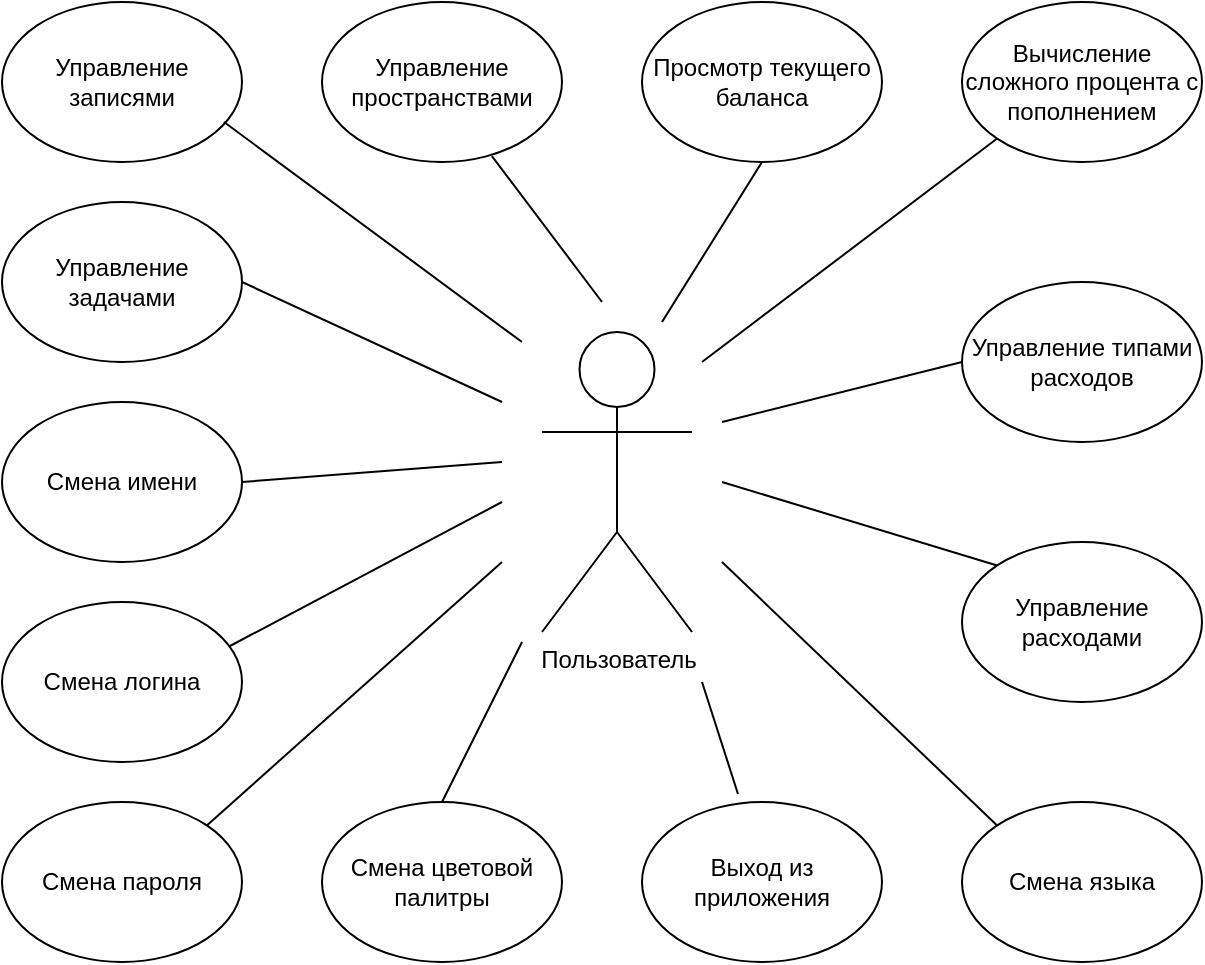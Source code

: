 <mxfile version="24.4.0" type="device">
  <diagram name="Страница — 1" id="7m5kgm1k3rQHASERUR9S">
    <mxGraphModel dx="1246" dy="651" grid="1" gridSize="10" guides="1" tooltips="1" connect="1" arrows="1" fold="1" page="1" pageScale="1" pageWidth="827" pageHeight="1169" math="0" shadow="0">
      <root>
        <mxCell id="0" />
        <mxCell id="1" parent="0" />
        <mxCell id="b2R_zKYD0ip4TcaFbPhI-1" value="Пользователь" style="shape=umlActor;verticalLabelPosition=bottom;verticalAlign=top;html=1;outlineConnect=0;" vertex="1" parent="1">
          <mxGeometry x="390" y="205" width="75" height="150" as="geometry" />
        </mxCell>
        <mxCell id="b2R_zKYD0ip4TcaFbPhI-3" value="Смена пароля" style="ellipse;whiteSpace=wrap;html=1;" vertex="1" parent="1">
          <mxGeometry x="120.0" y="440" width="120" height="80" as="geometry" />
        </mxCell>
        <mxCell id="b2R_zKYD0ip4TcaFbPhI-4" value="Смена логина" style="ellipse;whiteSpace=wrap;html=1;" vertex="1" parent="1">
          <mxGeometry x="120" y="340" width="120" height="80" as="geometry" />
        </mxCell>
        <mxCell id="b2R_zKYD0ip4TcaFbPhI-5" value="Смена цветовой палитры" style="ellipse;whiteSpace=wrap;html=1;" vertex="1" parent="1">
          <mxGeometry x="280" y="440" width="120" height="80" as="geometry" />
        </mxCell>
        <mxCell id="b2R_zKYD0ip4TcaFbPhI-6" value="Смена языка" style="ellipse;whiteSpace=wrap;html=1;" vertex="1" parent="1">
          <mxGeometry x="600" y="440" width="120" height="80" as="geometry" />
        </mxCell>
        <mxCell id="b2R_zKYD0ip4TcaFbPhI-7" value="Выход из приложения" style="ellipse;whiteSpace=wrap;html=1;" vertex="1" parent="1">
          <mxGeometry x="440" y="440" width="120" height="80" as="geometry" />
        </mxCell>
        <mxCell id="b2R_zKYD0ip4TcaFbPhI-9" value="Управление задачами" style="ellipse;whiteSpace=wrap;html=1;" vertex="1" parent="1">
          <mxGeometry x="120" y="140" width="120" height="80" as="geometry" />
        </mxCell>
        <mxCell id="b2R_zKYD0ip4TcaFbPhI-10" value="Управление записями" style="ellipse;whiteSpace=wrap;html=1;" vertex="1" parent="1">
          <mxGeometry x="120" y="40" width="120" height="80" as="geometry" />
        </mxCell>
        <mxCell id="b2R_zKYD0ip4TcaFbPhI-11" value="Управление пространствами" style="ellipse;whiteSpace=wrap;html=1;" vertex="1" parent="1">
          <mxGeometry x="280" y="40" width="120" height="80" as="geometry" />
        </mxCell>
        <mxCell id="b2R_zKYD0ip4TcaFbPhI-13" value="Смена имени" style="ellipse;whiteSpace=wrap;html=1;" vertex="1" parent="1">
          <mxGeometry x="120" y="240" width="120" height="80" as="geometry" />
        </mxCell>
        <mxCell id="b2R_zKYD0ip4TcaFbPhI-14" value="Управление расходами" style="ellipse;whiteSpace=wrap;html=1;" vertex="1" parent="1">
          <mxGeometry x="600" y="310" width="120" height="80" as="geometry" />
        </mxCell>
        <mxCell id="b2R_zKYD0ip4TcaFbPhI-15" value="Просмотр текущего баланса" style="ellipse;whiteSpace=wrap;html=1;" vertex="1" parent="1">
          <mxGeometry x="440" y="40" width="120" height="80" as="geometry" />
        </mxCell>
        <mxCell id="b2R_zKYD0ip4TcaFbPhI-16" value="Вычисление сложного процента с пополнением" style="ellipse;whiteSpace=wrap;html=1;" vertex="1" parent="1">
          <mxGeometry x="600" y="40" width="120" height="80" as="geometry" />
        </mxCell>
        <mxCell id="b2R_zKYD0ip4TcaFbPhI-17" value="Управление типами расходов" style="ellipse;whiteSpace=wrap;html=1;" vertex="1" parent="1">
          <mxGeometry x="600" y="180" width="120" height="80" as="geometry" />
        </mxCell>
        <mxCell id="b2R_zKYD0ip4TcaFbPhI-18" value="" style="endArrow=none;html=1;rounded=0;entryX=0.925;entryY=0.75;entryDx=0;entryDy=0;entryPerimeter=0;" edge="1" parent="1" target="b2R_zKYD0ip4TcaFbPhI-10">
          <mxGeometry width="50" height="50" relative="1" as="geometry">
            <mxPoint x="380" y="210" as="sourcePoint" />
            <mxPoint x="380" y="240" as="targetPoint" />
          </mxGeometry>
        </mxCell>
        <mxCell id="b2R_zKYD0ip4TcaFbPhI-19" value="" style="endArrow=none;html=1;rounded=0;entryX=0.708;entryY=0.963;entryDx=0;entryDy=0;entryPerimeter=0;" edge="1" parent="1" target="b2R_zKYD0ip4TcaFbPhI-11">
          <mxGeometry width="50" height="50" relative="1" as="geometry">
            <mxPoint x="420" y="190" as="sourcePoint" />
            <mxPoint x="380" y="120" as="targetPoint" />
          </mxGeometry>
        </mxCell>
        <mxCell id="b2R_zKYD0ip4TcaFbPhI-20" value="" style="endArrow=none;html=1;rounded=0;entryX=1;entryY=0.5;entryDx=0;entryDy=0;" edge="1" parent="1" target="b2R_zKYD0ip4TcaFbPhI-9">
          <mxGeometry width="50" height="50" relative="1" as="geometry">
            <mxPoint x="370" y="240" as="sourcePoint" />
            <mxPoint x="251" y="120" as="targetPoint" />
          </mxGeometry>
        </mxCell>
        <mxCell id="b2R_zKYD0ip4TcaFbPhI-21" value="" style="endArrow=none;html=1;rounded=0;entryX=1;entryY=0.5;entryDx=0;entryDy=0;" edge="1" parent="1" target="b2R_zKYD0ip4TcaFbPhI-13">
          <mxGeometry width="50" height="50" relative="1" as="geometry">
            <mxPoint x="370" y="270" as="sourcePoint" />
            <mxPoint x="261" y="130" as="targetPoint" />
          </mxGeometry>
        </mxCell>
        <mxCell id="b2R_zKYD0ip4TcaFbPhI-22" value="" style="endArrow=none;html=1;rounded=0;entryX=0.95;entryY=0.275;entryDx=0;entryDy=0;entryPerimeter=0;" edge="1" parent="1" target="b2R_zKYD0ip4TcaFbPhI-4">
          <mxGeometry width="50" height="50" relative="1" as="geometry">
            <mxPoint x="370" y="290" as="sourcePoint" />
            <mxPoint x="242" y="371" as="targetPoint" />
          </mxGeometry>
        </mxCell>
        <mxCell id="b2R_zKYD0ip4TcaFbPhI-23" value="" style="endArrow=none;html=1;rounded=0;entryX=1;entryY=0;entryDx=0;entryDy=0;" edge="1" parent="1" target="b2R_zKYD0ip4TcaFbPhI-3">
          <mxGeometry width="50" height="50" relative="1" as="geometry">
            <mxPoint x="370" y="320" as="sourcePoint" />
            <mxPoint x="281" y="150" as="targetPoint" />
          </mxGeometry>
        </mxCell>
        <mxCell id="b2R_zKYD0ip4TcaFbPhI-24" value="" style="endArrow=none;html=1;rounded=0;exitX=0.5;exitY=0;exitDx=0;exitDy=0;" edge="1" parent="1" source="b2R_zKYD0ip4TcaFbPhI-5">
          <mxGeometry width="50" height="50" relative="1" as="geometry">
            <mxPoint x="390" y="360" as="sourcePoint" />
            <mxPoint x="380" y="360" as="targetPoint" />
          </mxGeometry>
        </mxCell>
        <mxCell id="b2R_zKYD0ip4TcaFbPhI-25" value="" style="endArrow=none;html=1;rounded=0;entryX=0.4;entryY=-0.05;entryDx=0;entryDy=0;entryPerimeter=0;" edge="1" parent="1" target="b2R_zKYD0ip4TcaFbPhI-7">
          <mxGeometry width="50" height="50" relative="1" as="geometry">
            <mxPoint x="470" y="380" as="sourcePoint" />
            <mxPoint x="291" y="160" as="targetPoint" />
          </mxGeometry>
        </mxCell>
        <mxCell id="b2R_zKYD0ip4TcaFbPhI-26" value="" style="endArrow=none;html=1;rounded=0;entryX=0.5;entryY=1;entryDx=0;entryDy=0;" edge="1" parent="1" target="b2R_zKYD0ip4TcaFbPhI-15">
          <mxGeometry width="50" height="50" relative="1" as="geometry">
            <mxPoint x="450" y="200" as="sourcePoint" />
            <mxPoint x="301" y="170" as="targetPoint" />
          </mxGeometry>
        </mxCell>
        <mxCell id="b2R_zKYD0ip4TcaFbPhI-27" value="" style="endArrow=none;html=1;rounded=0;entryX=0;entryY=1;entryDx=0;entryDy=0;" edge="1" parent="1" target="b2R_zKYD0ip4TcaFbPhI-16">
          <mxGeometry width="50" height="50" relative="1" as="geometry">
            <mxPoint x="470" y="220" as="sourcePoint" />
            <mxPoint x="311" y="180" as="targetPoint" />
          </mxGeometry>
        </mxCell>
        <mxCell id="b2R_zKYD0ip4TcaFbPhI-28" value="" style="endArrow=none;html=1;rounded=0;entryX=0;entryY=0.5;entryDx=0;entryDy=0;" edge="1" parent="1" target="b2R_zKYD0ip4TcaFbPhI-17">
          <mxGeometry width="50" height="50" relative="1" as="geometry">
            <mxPoint x="480" y="250" as="sourcePoint" />
            <mxPoint x="321" y="190" as="targetPoint" />
          </mxGeometry>
        </mxCell>
        <mxCell id="b2R_zKYD0ip4TcaFbPhI-29" value="" style="endArrow=none;html=1;rounded=0;entryX=0;entryY=0;entryDx=0;entryDy=0;" edge="1" parent="1" target="b2R_zKYD0ip4TcaFbPhI-14">
          <mxGeometry width="50" height="50" relative="1" as="geometry">
            <mxPoint x="480" y="280" as="sourcePoint" />
            <mxPoint x="331" y="200" as="targetPoint" />
          </mxGeometry>
        </mxCell>
        <mxCell id="b2R_zKYD0ip4TcaFbPhI-30" value="" style="endArrow=none;html=1;rounded=0;entryX=0;entryY=0;entryDx=0;entryDy=0;" edge="1" parent="1" target="b2R_zKYD0ip4TcaFbPhI-6">
          <mxGeometry width="50" height="50" relative="1" as="geometry">
            <mxPoint x="480" y="320" as="sourcePoint" />
            <mxPoint x="341" y="210" as="targetPoint" />
          </mxGeometry>
        </mxCell>
      </root>
    </mxGraphModel>
  </diagram>
</mxfile>
